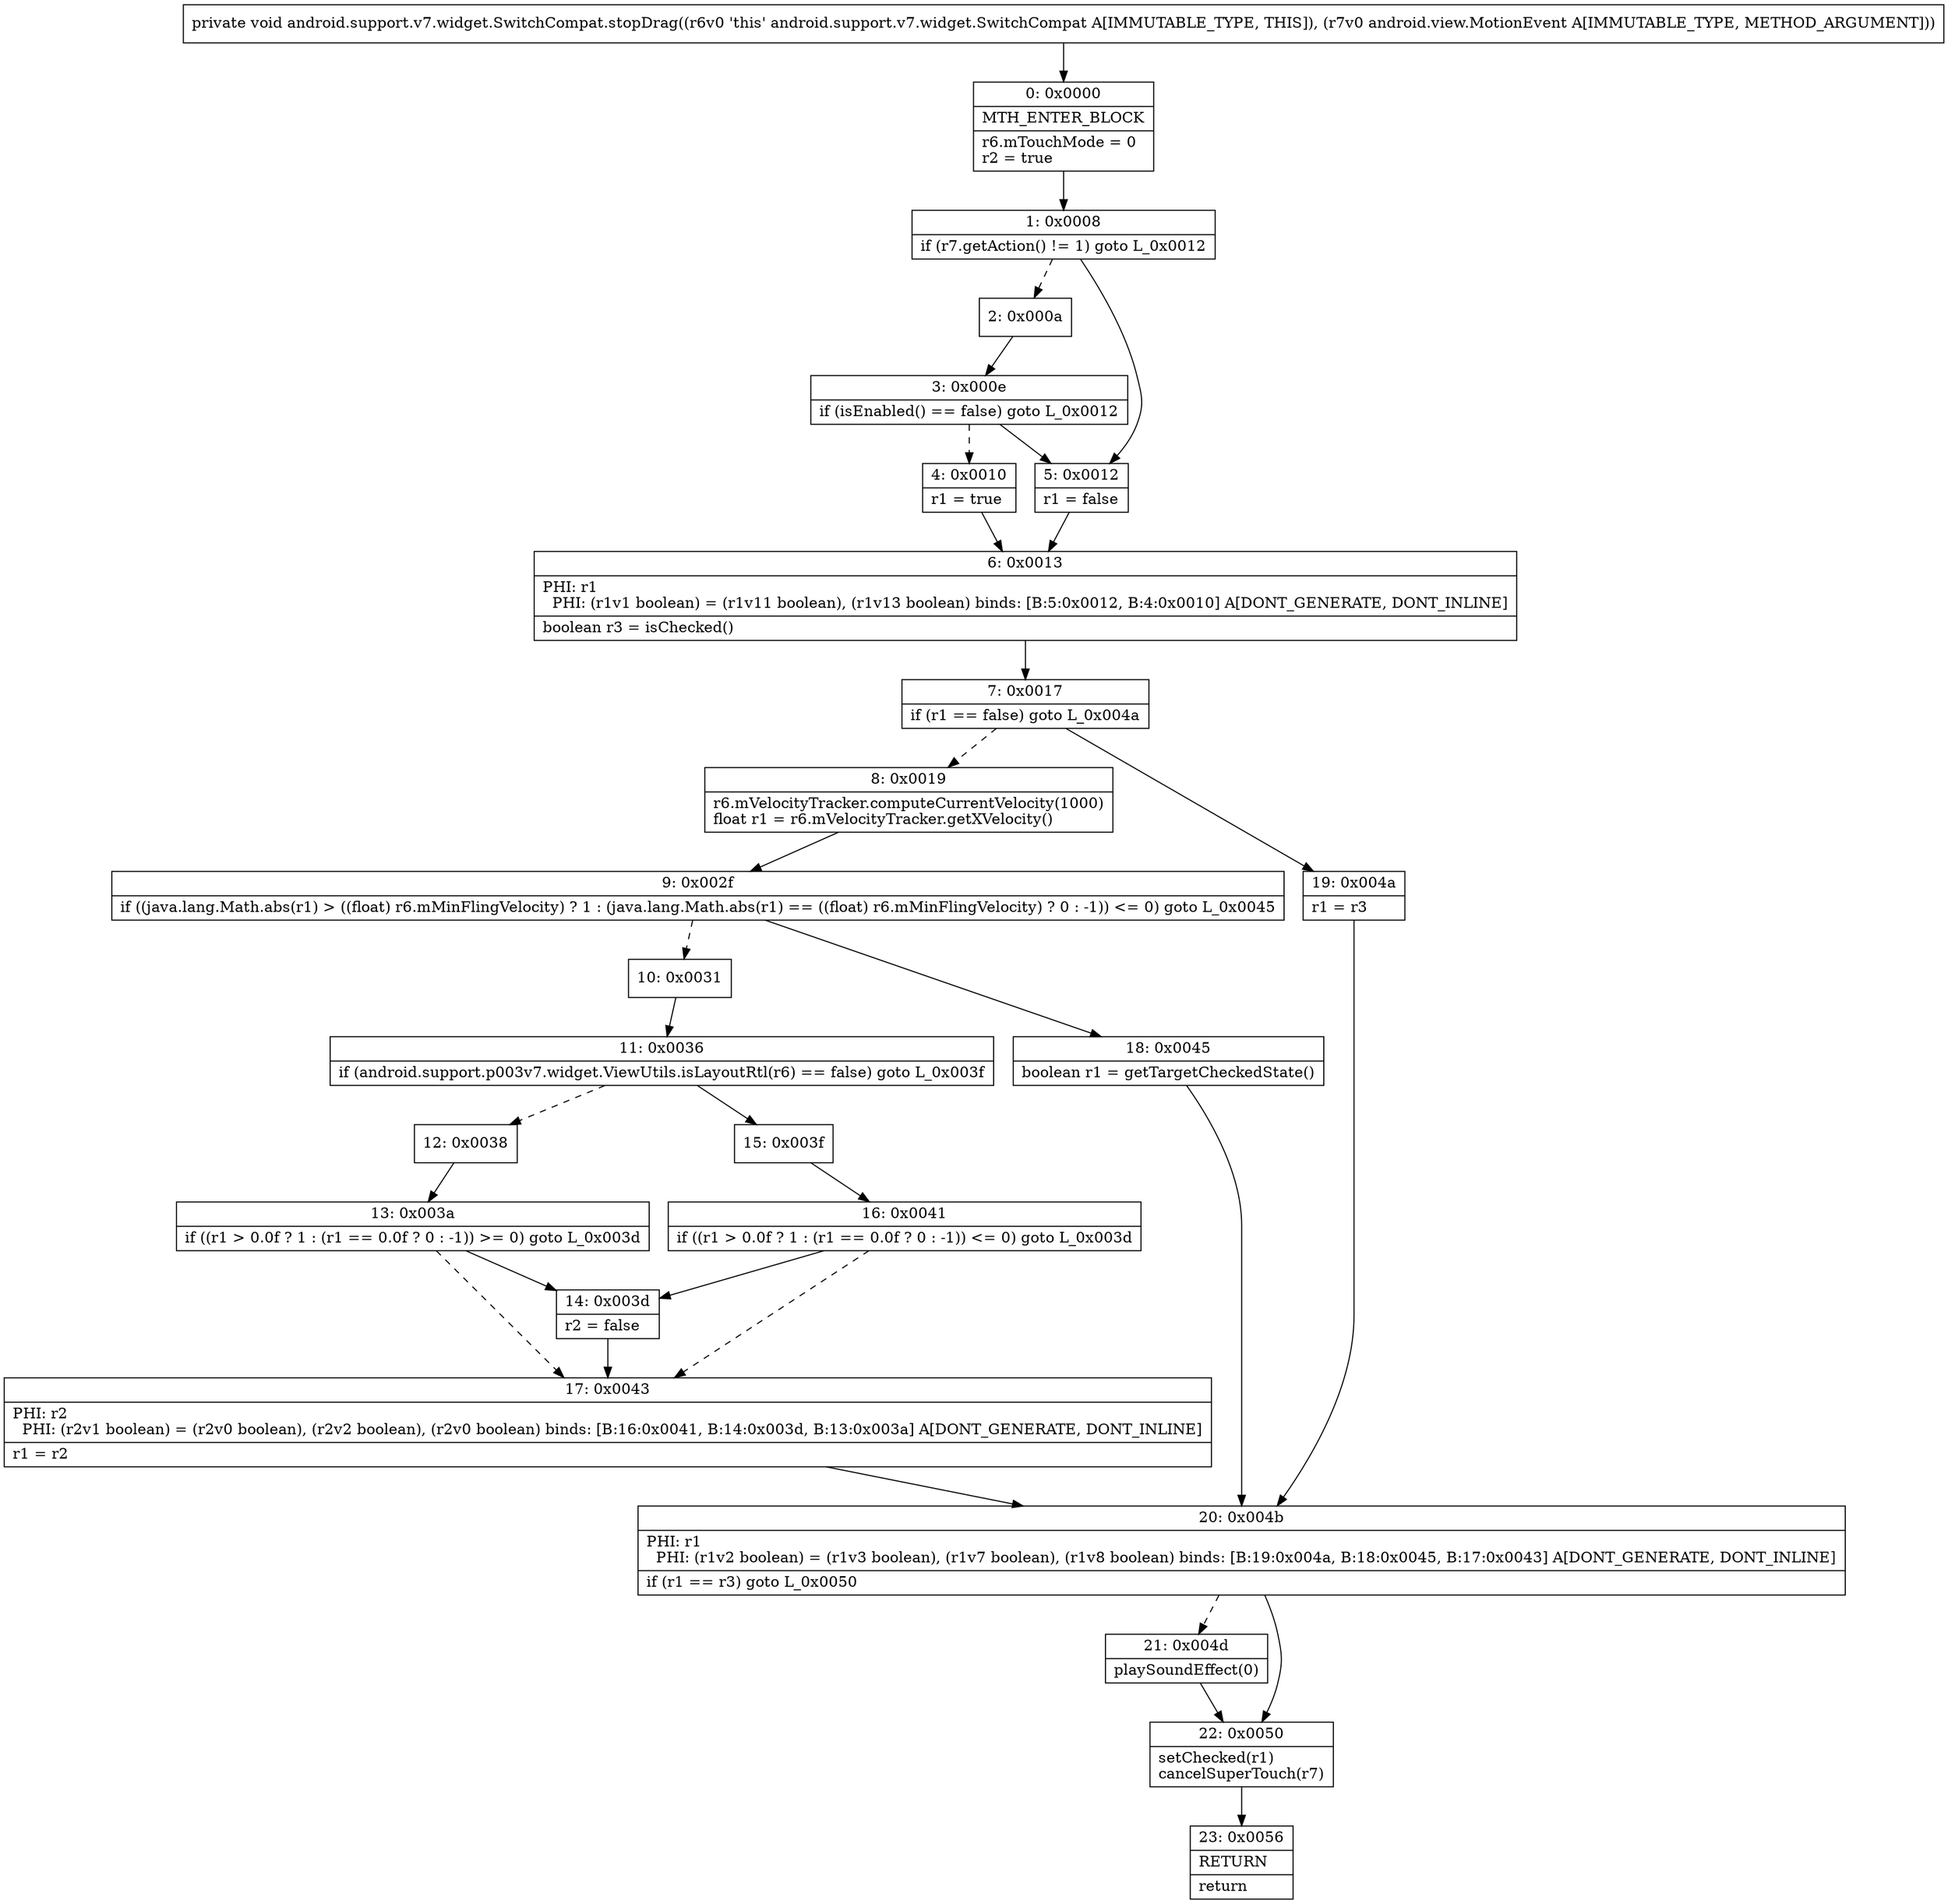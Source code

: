 digraph "CFG forandroid.support.v7.widget.SwitchCompat.stopDrag(Landroid\/view\/MotionEvent;)V" {
Node_0 [shape=record,label="{0\:\ 0x0000|MTH_ENTER_BLOCK\l|r6.mTouchMode = 0\lr2 = true\l}"];
Node_1 [shape=record,label="{1\:\ 0x0008|if (r7.getAction() != 1) goto L_0x0012\l}"];
Node_2 [shape=record,label="{2\:\ 0x000a}"];
Node_3 [shape=record,label="{3\:\ 0x000e|if (isEnabled() == false) goto L_0x0012\l}"];
Node_4 [shape=record,label="{4\:\ 0x0010|r1 = true\l}"];
Node_5 [shape=record,label="{5\:\ 0x0012|r1 = false\l}"];
Node_6 [shape=record,label="{6\:\ 0x0013|PHI: r1 \l  PHI: (r1v1 boolean) = (r1v11 boolean), (r1v13 boolean) binds: [B:5:0x0012, B:4:0x0010] A[DONT_GENERATE, DONT_INLINE]\l|boolean r3 = isChecked()\l}"];
Node_7 [shape=record,label="{7\:\ 0x0017|if (r1 == false) goto L_0x004a\l}"];
Node_8 [shape=record,label="{8\:\ 0x0019|r6.mVelocityTracker.computeCurrentVelocity(1000)\lfloat r1 = r6.mVelocityTracker.getXVelocity()\l}"];
Node_9 [shape=record,label="{9\:\ 0x002f|if ((java.lang.Math.abs(r1) \> ((float) r6.mMinFlingVelocity) ? 1 : (java.lang.Math.abs(r1) == ((float) r6.mMinFlingVelocity) ? 0 : \-1)) \<= 0) goto L_0x0045\l}"];
Node_10 [shape=record,label="{10\:\ 0x0031}"];
Node_11 [shape=record,label="{11\:\ 0x0036|if (android.support.p003v7.widget.ViewUtils.isLayoutRtl(r6) == false) goto L_0x003f\l}"];
Node_12 [shape=record,label="{12\:\ 0x0038}"];
Node_13 [shape=record,label="{13\:\ 0x003a|if ((r1 \> 0.0f ? 1 : (r1 == 0.0f ? 0 : \-1)) \>= 0) goto L_0x003d\l}"];
Node_14 [shape=record,label="{14\:\ 0x003d|r2 = false\l}"];
Node_15 [shape=record,label="{15\:\ 0x003f}"];
Node_16 [shape=record,label="{16\:\ 0x0041|if ((r1 \> 0.0f ? 1 : (r1 == 0.0f ? 0 : \-1)) \<= 0) goto L_0x003d\l}"];
Node_17 [shape=record,label="{17\:\ 0x0043|PHI: r2 \l  PHI: (r2v1 boolean) = (r2v0 boolean), (r2v2 boolean), (r2v0 boolean) binds: [B:16:0x0041, B:14:0x003d, B:13:0x003a] A[DONT_GENERATE, DONT_INLINE]\l|r1 = r2\l}"];
Node_18 [shape=record,label="{18\:\ 0x0045|boolean r1 = getTargetCheckedState()\l}"];
Node_19 [shape=record,label="{19\:\ 0x004a|r1 = r3\l}"];
Node_20 [shape=record,label="{20\:\ 0x004b|PHI: r1 \l  PHI: (r1v2 boolean) = (r1v3 boolean), (r1v7 boolean), (r1v8 boolean) binds: [B:19:0x004a, B:18:0x0045, B:17:0x0043] A[DONT_GENERATE, DONT_INLINE]\l|if (r1 == r3) goto L_0x0050\l}"];
Node_21 [shape=record,label="{21\:\ 0x004d|playSoundEffect(0)\l}"];
Node_22 [shape=record,label="{22\:\ 0x0050|setChecked(r1)\lcancelSuperTouch(r7)\l}"];
Node_23 [shape=record,label="{23\:\ 0x0056|RETURN\l|return\l}"];
MethodNode[shape=record,label="{private void android.support.v7.widget.SwitchCompat.stopDrag((r6v0 'this' android.support.v7.widget.SwitchCompat A[IMMUTABLE_TYPE, THIS]), (r7v0 android.view.MotionEvent A[IMMUTABLE_TYPE, METHOD_ARGUMENT])) }"];
MethodNode -> Node_0;
Node_0 -> Node_1;
Node_1 -> Node_2[style=dashed];
Node_1 -> Node_5;
Node_2 -> Node_3;
Node_3 -> Node_4[style=dashed];
Node_3 -> Node_5;
Node_4 -> Node_6;
Node_5 -> Node_6;
Node_6 -> Node_7;
Node_7 -> Node_8[style=dashed];
Node_7 -> Node_19;
Node_8 -> Node_9;
Node_9 -> Node_10[style=dashed];
Node_9 -> Node_18;
Node_10 -> Node_11;
Node_11 -> Node_12[style=dashed];
Node_11 -> Node_15;
Node_12 -> Node_13;
Node_13 -> Node_14;
Node_13 -> Node_17[style=dashed];
Node_14 -> Node_17;
Node_15 -> Node_16;
Node_16 -> Node_14;
Node_16 -> Node_17[style=dashed];
Node_17 -> Node_20;
Node_18 -> Node_20;
Node_19 -> Node_20;
Node_20 -> Node_21[style=dashed];
Node_20 -> Node_22;
Node_21 -> Node_22;
Node_22 -> Node_23;
}

